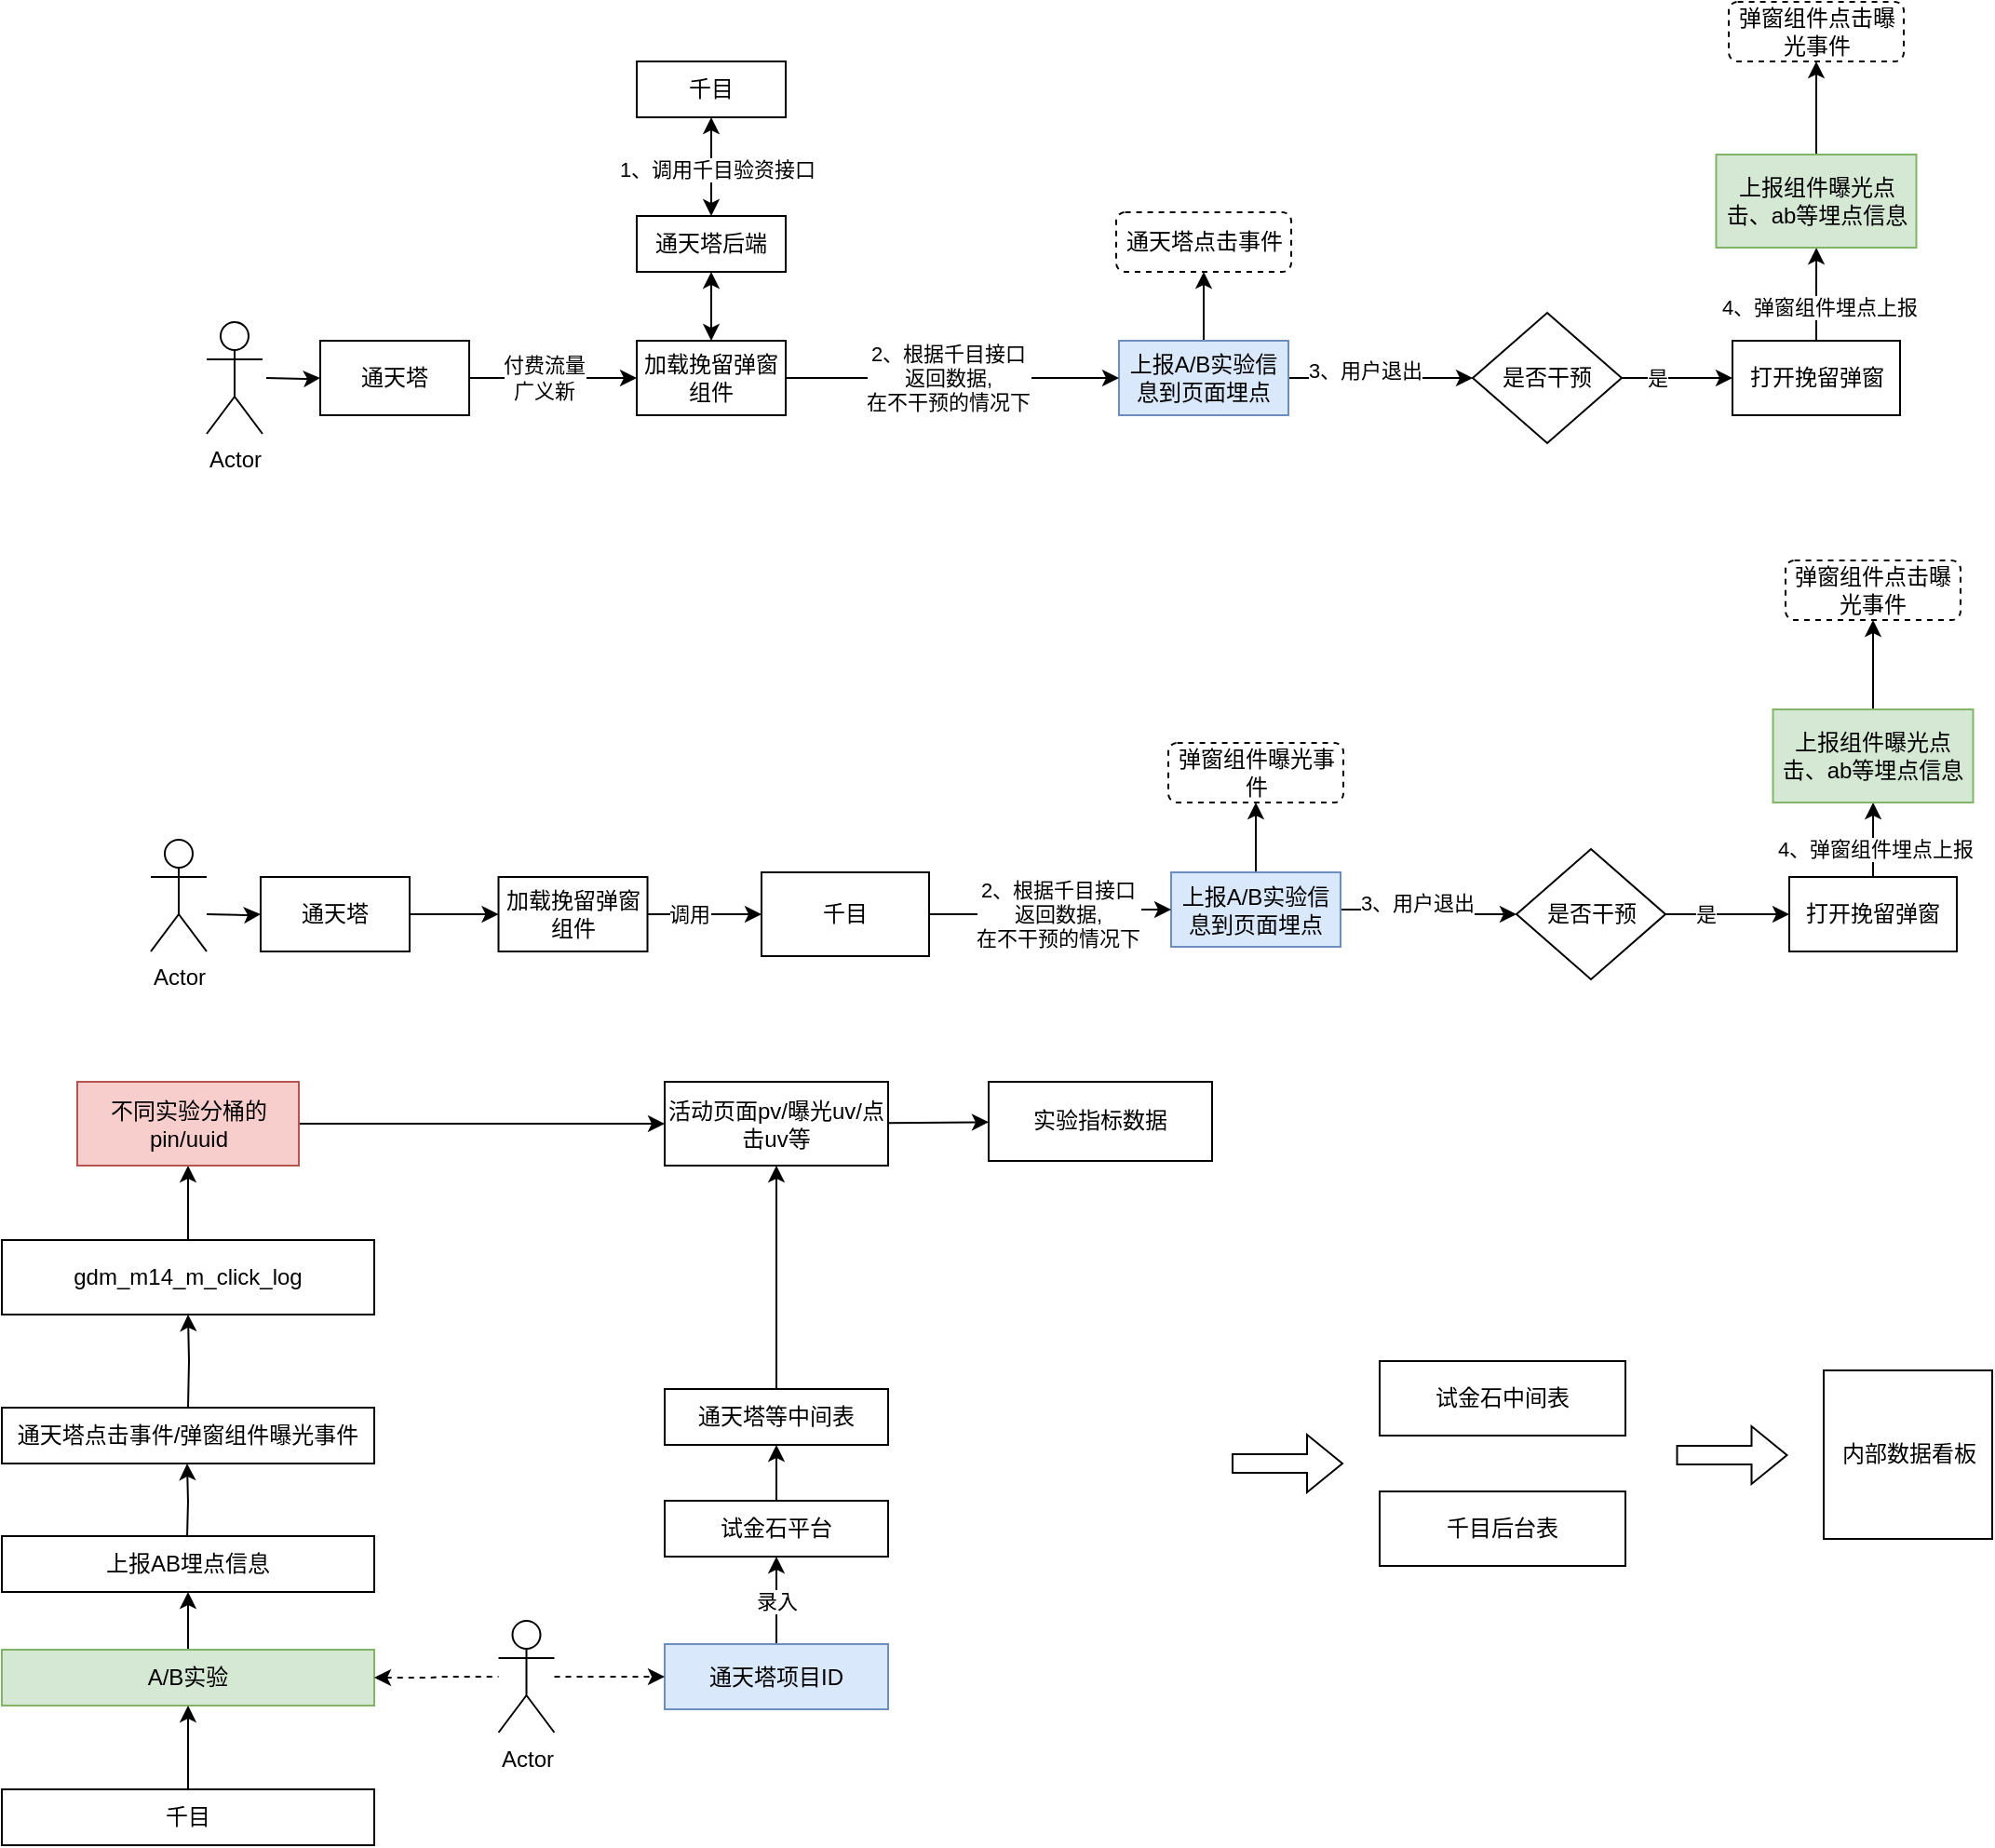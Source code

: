 <mxfile version="20.7.4" type="github">
  <diagram id="tU3NdO-Y4EInyNlEHVPN" name="第 1 页">
    <mxGraphModel dx="1517" dy="768" grid="1" gridSize="10" guides="1" tooltips="1" connect="1" arrows="1" fold="1" page="0" pageScale="1" pageWidth="827" pageHeight="1169" math="0" shadow="0">
      <root>
        <mxCell id="0" />
        <mxCell id="1" parent="0" />
        <mxCell id="geLESezv__AxwEPoky8h-3" value="" style="edgeStyle=orthogonalEdgeStyle;rounded=0;orthogonalLoop=1;jettySize=auto;html=1;" parent="1" target="geLESezv__AxwEPoky8h-2" edge="1">
          <mxGeometry relative="1" as="geometry">
            <mxPoint x="-48" y="232" as="sourcePoint" />
          </mxGeometry>
        </mxCell>
        <mxCell id="geLESezv__AxwEPoky8h-1" value="Actor" style="shape=umlActor;verticalLabelPosition=bottom;verticalAlign=top;html=1;outlineConnect=0;" parent="1" vertex="1">
          <mxGeometry x="-80" y="202" width="30" height="60" as="geometry" />
        </mxCell>
        <mxCell id="geLESezv__AxwEPoky8h-27" value="" style="edgeStyle=orthogonalEdgeStyle;rounded=0;orthogonalLoop=1;jettySize=auto;html=1;" parent="1" source="geLESezv__AxwEPoky8h-2" target="geLESezv__AxwEPoky8h-26" edge="1">
          <mxGeometry relative="1" as="geometry" />
        </mxCell>
        <mxCell id="geLESezv__AxwEPoky8h-28" value="付费流量&lt;br&gt;广义新" style="edgeLabel;html=1;align=center;verticalAlign=middle;resizable=0;points=[];" parent="geLESezv__AxwEPoky8h-27" vertex="1" connectable="0">
          <mxGeometry x="0.094" y="3" relative="1" as="geometry">
            <mxPoint x="-9" y="3" as="offset" />
          </mxGeometry>
        </mxCell>
        <mxCell id="geLESezv__AxwEPoky8h-2" value="通天塔" style="rounded=0;whiteSpace=wrap;html=1;" parent="1" vertex="1">
          <mxGeometry x="-19" y="212" width="80" height="40" as="geometry" />
        </mxCell>
        <mxCell id="geLESezv__AxwEPoky8h-15" value="" style="edgeStyle=orthogonalEdgeStyle;rounded=0;orthogonalLoop=1;jettySize=auto;html=1;entryX=0;entryY=0.5;entryDx=0;entryDy=0;" parent="1" source="geLESezv__AxwEPoky8h-7" target="geLESezv__AxwEPoky8h-18" edge="1">
          <mxGeometry relative="1" as="geometry">
            <mxPoint x="560" y="232" as="targetPoint" />
          </mxGeometry>
        </mxCell>
        <mxCell id="geLESezv__AxwEPoky8h-16" value="3、用户退出" style="edgeLabel;html=1;align=center;verticalAlign=middle;resizable=0;points=[];" parent="geLESezv__AxwEPoky8h-15" vertex="1" connectable="0">
          <mxGeometry x="-0.167" y="4" relative="1" as="geometry">
            <mxPoint as="offset" />
          </mxGeometry>
        </mxCell>
        <mxCell id="IoTLMKOI9Jm8SQ5aogrg-49" value="" style="edgeStyle=none;rounded=0;orthogonalLoop=1;jettySize=auto;html=1;" edge="1" parent="1" source="geLESezv__AxwEPoky8h-7" target="IoTLMKOI9Jm8SQ5aogrg-47">
          <mxGeometry relative="1" as="geometry" />
        </mxCell>
        <mxCell id="geLESezv__AxwEPoky8h-7" value="上报A/B实验信息到页面埋点" style="rounded=0;whiteSpace=wrap;html=1;fillColor=#dae8fc;strokeColor=#6c8ebf;" parent="1" vertex="1">
          <mxGeometry x="410" y="212" width="91" height="40" as="geometry" />
        </mxCell>
        <mxCell id="geLESezv__AxwEPoky8h-20" value="" style="edgeStyle=orthogonalEdgeStyle;rounded=0;orthogonalLoop=1;jettySize=auto;html=1;exitX=1;exitY=0.5;exitDx=0;exitDy=0;" parent="1" source="geLESezv__AxwEPoky8h-18" target="geLESezv__AxwEPoky8h-19" edge="1">
          <mxGeometry relative="1" as="geometry">
            <mxPoint x="690" y="232" as="sourcePoint" />
          </mxGeometry>
        </mxCell>
        <mxCell id="geLESezv__AxwEPoky8h-21" value="是" style="edgeLabel;html=1;align=center;verticalAlign=middle;resizable=0;points=[];" parent="geLESezv__AxwEPoky8h-20" vertex="1" connectable="0">
          <mxGeometry x="-0.367" relative="1" as="geometry">
            <mxPoint as="offset" />
          </mxGeometry>
        </mxCell>
        <mxCell id="geLESezv__AxwEPoky8h-18" value="是否干预" style="rhombus;whiteSpace=wrap;html=1;" parent="1" vertex="1">
          <mxGeometry x="600" y="197" width="80" height="70" as="geometry" />
        </mxCell>
        <mxCell id="geLESezv__AxwEPoky8h-23" value="" style="edgeStyle=orthogonalEdgeStyle;rounded=0;orthogonalLoop=1;jettySize=auto;html=1;" parent="1" source="geLESezv__AxwEPoky8h-19" target="geLESezv__AxwEPoky8h-22" edge="1">
          <mxGeometry relative="1" as="geometry" />
        </mxCell>
        <mxCell id="geLESezv__AxwEPoky8h-24" value="4、弹窗组件埋点上报" style="edgeLabel;html=1;align=center;verticalAlign=middle;resizable=0;points=[];" parent="geLESezv__AxwEPoky8h-23" vertex="1" connectable="0">
          <mxGeometry x="-0.262" y="-1" relative="1" as="geometry">
            <mxPoint as="offset" />
          </mxGeometry>
        </mxCell>
        <mxCell id="geLESezv__AxwEPoky8h-19" value="打开挽留弹窗" style="whiteSpace=wrap;html=1;" parent="1" vertex="1">
          <mxGeometry x="739.5" y="212" width="90" height="40" as="geometry" />
        </mxCell>
        <mxCell id="IoTLMKOI9Jm8SQ5aogrg-54" value="" style="edgeStyle=none;rounded=0;orthogonalLoop=1;jettySize=auto;html=1;" edge="1" parent="1" source="geLESezv__AxwEPoky8h-22" target="IoTLMKOI9Jm8SQ5aogrg-53">
          <mxGeometry relative="1" as="geometry" />
        </mxCell>
        <mxCell id="geLESezv__AxwEPoky8h-22" value="上报组件曝光点击、ab等埋点信息" style="whiteSpace=wrap;html=1;fillColor=#d5e8d4;strokeColor=#82b366;" parent="1" vertex="1">
          <mxGeometry x="730.75" y="112" width="107.5" height="50" as="geometry" />
        </mxCell>
        <mxCell id="geLESezv__AxwEPoky8h-30" value="" style="edgeStyle=orthogonalEdgeStyle;rounded=0;orthogonalLoop=1;jettySize=auto;html=1;startArrow=classic;startFill=1;" parent="1" source="geLESezv__AxwEPoky8h-26" target="geLESezv__AxwEPoky8h-29" edge="1">
          <mxGeometry relative="1" as="geometry" />
        </mxCell>
        <mxCell id="geLESezv__AxwEPoky8h-36" value="" style="edgeStyle=orthogonalEdgeStyle;rounded=0;orthogonalLoop=1;jettySize=auto;html=1;" parent="1" source="geLESezv__AxwEPoky8h-26" target="geLESezv__AxwEPoky8h-7" edge="1">
          <mxGeometry relative="1" as="geometry" />
        </mxCell>
        <mxCell id="geLESezv__AxwEPoky8h-37" value="2、根据千目接口&lt;br style=&quot;border-color: var(--border-color);&quot;&gt;返回数据,&lt;br&gt;在不干预的情况下" style="edgeLabel;html=1;align=center;verticalAlign=middle;resizable=0;points=[];" parent="geLESezv__AxwEPoky8h-36" vertex="1" connectable="0">
          <mxGeometry x="-0.22" y="-1" relative="1" as="geometry">
            <mxPoint x="17" y="-1" as="offset" />
          </mxGeometry>
        </mxCell>
        <mxCell id="geLESezv__AxwEPoky8h-26" value="加载挽留弹窗组件" style="rounded=0;whiteSpace=wrap;html=1;" parent="1" vertex="1">
          <mxGeometry x="151" y="212" width="80" height="40" as="geometry" />
        </mxCell>
        <mxCell id="geLESezv__AxwEPoky8h-34" value="" style="edgeStyle=orthogonalEdgeStyle;rounded=0;orthogonalLoop=1;jettySize=auto;html=1;startArrow=classic;startFill=1;" parent="1" source="geLESezv__AxwEPoky8h-29" target="geLESezv__AxwEPoky8h-33" edge="1">
          <mxGeometry relative="1" as="geometry" />
        </mxCell>
        <mxCell id="geLESezv__AxwEPoky8h-35" value="1、调用千目验资接口" style="edgeLabel;html=1;align=center;verticalAlign=middle;resizable=0;points=[];" parent="geLESezv__AxwEPoky8h-34" vertex="1" connectable="0">
          <mxGeometry x="-0.033" y="-3" relative="1" as="geometry">
            <mxPoint as="offset" />
          </mxGeometry>
        </mxCell>
        <mxCell id="geLESezv__AxwEPoky8h-29" value="通天塔后端" style="rounded=0;whiteSpace=wrap;html=1;" parent="1" vertex="1">
          <mxGeometry x="151" y="145" width="80" height="30" as="geometry" />
        </mxCell>
        <mxCell id="geLESezv__AxwEPoky8h-33" value="千目" style="rounded=0;whiteSpace=wrap;html=1;" parent="1" vertex="1">
          <mxGeometry x="151" y="62" width="80" height="30" as="geometry" />
        </mxCell>
        <mxCell id="IoTLMKOI9Jm8SQ5aogrg-69" value="" style="edgeStyle=none;rounded=0;orthogonalLoop=1;jettySize=auto;html=1;" edge="1" parent="1" source="5Rg2fetcnfwRAlsVNBfH-1" target="5Rg2fetcnfwRAlsVNBfH-10">
          <mxGeometry relative="1" as="geometry" />
        </mxCell>
        <mxCell id="5Rg2fetcnfwRAlsVNBfH-1" value="gdm_m14_m_click_log" style="rounded=0;whiteSpace=wrap;html=1;" parent="1" vertex="1">
          <mxGeometry x="-190" y="695" width="200" height="40" as="geometry" />
        </mxCell>
        <mxCell id="5Rg2fetcnfwRAlsVNBfH-7" value="" style="edgeStyle=orthogonalEdgeStyle;rounded=0;orthogonalLoop=1;jettySize=auto;html=1;" parent="1" target="5Rg2fetcnfwRAlsVNBfH-1" edge="1">
          <mxGeometry relative="1" as="geometry">
            <mxPoint x="-90" y="785" as="sourcePoint" />
          </mxGeometry>
        </mxCell>
        <mxCell id="5Rg2fetcnfwRAlsVNBfH-8" value="" style="edgeStyle=orthogonalEdgeStyle;rounded=0;orthogonalLoop=1;jettySize=auto;html=1;" parent="1" edge="1">
          <mxGeometry relative="1" as="geometry">
            <mxPoint x="-90.5" y="855" as="sourcePoint" />
            <mxPoint x="-90.5" y="815" as="targetPoint" />
          </mxGeometry>
        </mxCell>
        <mxCell id="5Rg2fetcnfwRAlsVNBfH-12" style="edgeStyle=orthogonalEdgeStyle;rounded=0;orthogonalLoop=1;jettySize=auto;html=1;entryX=0;entryY=0.5;entryDx=0;entryDy=0;startArrow=none;startFill=0;" parent="1" source="5Rg2fetcnfwRAlsVNBfH-10" target="5Rg2fetcnfwRAlsVNBfH-11" edge="1">
          <mxGeometry relative="1" as="geometry" />
        </mxCell>
        <mxCell id="5Rg2fetcnfwRAlsVNBfH-10" value="不同实验分桶的pin/uuid" style="rounded=0;whiteSpace=wrap;html=1;fillColor=#f8cecc;strokeColor=#b85450;" parent="1" vertex="1">
          <mxGeometry x="-149.5" y="610" width="119" height="45" as="geometry" />
        </mxCell>
        <mxCell id="IoTLMKOI9Jm8SQ5aogrg-60" value="" style="edgeStyle=none;rounded=0;orthogonalLoop=1;jettySize=auto;html=1;" edge="1" parent="1" source="5Rg2fetcnfwRAlsVNBfH-11" target="5Rg2fetcnfwRAlsVNBfH-22">
          <mxGeometry relative="1" as="geometry" />
        </mxCell>
        <mxCell id="5Rg2fetcnfwRAlsVNBfH-11" value="活动页面pv/曝光uv/点击uv等" style="rounded=0;whiteSpace=wrap;html=1;" parent="1" vertex="1">
          <mxGeometry x="166" y="610" width="120" height="45" as="geometry" />
        </mxCell>
        <mxCell id="5Rg2fetcnfwRAlsVNBfH-15" value="通天塔点击事件/弹窗组件曝光事件" style="rounded=0;whiteSpace=wrap;html=1;" parent="1" vertex="1">
          <mxGeometry x="-190" y="785" width="200" height="30" as="geometry" />
        </mxCell>
        <mxCell id="5Rg2fetcnfwRAlsVNBfH-16" value="上报AB埋点信息" style="rounded=0;whiteSpace=wrap;html=1;" parent="1" vertex="1">
          <mxGeometry x="-190" y="854" width="200" height="30" as="geometry" />
        </mxCell>
        <mxCell id="5Rg2fetcnfwRAlsVNBfH-43" value="" style="edgeStyle=none;rounded=0;orthogonalLoop=1;jettySize=auto;html=1;startArrow=none;startFill=0;" parent="1" source="5Rg2fetcnfwRAlsVNBfH-17" target="5Rg2fetcnfwRAlsVNBfH-35" edge="1">
          <mxGeometry relative="1" as="geometry" />
        </mxCell>
        <mxCell id="5Rg2fetcnfwRAlsVNBfH-17" value="试金石平台" style="rounded=0;whiteSpace=wrap;html=1;" parent="1" vertex="1">
          <mxGeometry x="166" y="835" width="120" height="30" as="geometry" />
        </mxCell>
        <mxCell id="5Rg2fetcnfwRAlsVNBfH-26" value="" style="edgeStyle=orthogonalEdgeStyle;rounded=0;orthogonalLoop=1;jettySize=auto;html=1;" parent="1" source="5Rg2fetcnfwRAlsVNBfH-18" target="5Rg2fetcnfwRAlsVNBfH-17" edge="1">
          <mxGeometry relative="1" as="geometry" />
        </mxCell>
        <mxCell id="IoTLMKOI9Jm8SQ5aogrg-7" value="录入" style="edgeLabel;html=1;align=center;verticalAlign=middle;resizable=0;points=[];" vertex="1" connectable="0" parent="5Rg2fetcnfwRAlsVNBfH-26">
          <mxGeometry x="0.52" relative="1" as="geometry">
            <mxPoint y="12" as="offset" />
          </mxGeometry>
        </mxCell>
        <mxCell id="5Rg2fetcnfwRAlsVNBfH-18" value="通天塔项目ID" style="rounded=0;whiteSpace=wrap;html=1;fillColor=#dae8fc;strokeColor=#6c8ebf;" parent="1" vertex="1">
          <mxGeometry x="166" y="912" width="120" height="35" as="geometry" />
        </mxCell>
        <mxCell id="5Rg2fetcnfwRAlsVNBfH-22" value="实验指标数据" style="rounded=0;whiteSpace=wrap;html=1;" parent="1" vertex="1">
          <mxGeometry x="340" y="610" width="120" height="42.5" as="geometry" />
        </mxCell>
        <mxCell id="5Rg2fetcnfwRAlsVNBfH-24" value="" style="edgeStyle=orthogonalEdgeStyle;rounded=0;orthogonalLoop=1;jettySize=auto;html=1;" parent="1" source="5Rg2fetcnfwRAlsVNBfH-23" target="5Rg2fetcnfwRAlsVNBfH-16" edge="1">
          <mxGeometry relative="1" as="geometry" />
        </mxCell>
        <mxCell id="5Rg2fetcnfwRAlsVNBfH-27" style="edgeStyle=entityRelationEdgeStyle;rounded=0;orthogonalLoop=1;jettySize=auto;html=1;exitX=1;exitY=0.5;exitDx=0;exitDy=0;entryX=0;entryY=0.5;entryDx=0;entryDy=0;dashed=1;startArrow=none;startFill=1;" parent="1" source="IoTLMKOI9Jm8SQ5aogrg-11" target="5Rg2fetcnfwRAlsVNBfH-18" edge="1">
          <mxGeometry relative="1" as="geometry" />
        </mxCell>
        <mxCell id="5Rg2fetcnfwRAlsVNBfH-23" value="A/B实验" style="rounded=0;whiteSpace=wrap;html=1;fillColor=#d5e8d4;strokeColor=#82b366;" parent="1" vertex="1">
          <mxGeometry x="-190" y="915" width="200" height="30" as="geometry" />
        </mxCell>
        <mxCell id="5Rg2fetcnfwRAlsVNBfH-44" value="" style="edgeStyle=none;rounded=0;orthogonalLoop=1;jettySize=auto;html=1;startArrow=none;startFill=0;" parent="1" source="5Rg2fetcnfwRAlsVNBfH-35" target="5Rg2fetcnfwRAlsVNBfH-11" edge="1">
          <mxGeometry relative="1" as="geometry" />
        </mxCell>
        <mxCell id="5Rg2fetcnfwRAlsVNBfH-35" value="通天塔等中间表" style="rounded=0;whiteSpace=wrap;html=1;" parent="1" vertex="1">
          <mxGeometry x="166" y="775" width="120" height="30" as="geometry" />
        </mxCell>
        <mxCell id="IoTLMKOI9Jm8SQ5aogrg-13" value="" style="edgeStyle=orthogonalEdgeStyle;rounded=0;orthogonalLoop=1;jettySize=auto;html=1;" edge="1" parent="1" target="IoTLMKOI9Jm8SQ5aogrg-17">
          <mxGeometry relative="1" as="geometry">
            <mxPoint x="-80" y="520" as="sourcePoint" />
          </mxGeometry>
        </mxCell>
        <mxCell id="IoTLMKOI9Jm8SQ5aogrg-14" value="Actor" style="shape=umlActor;verticalLabelPosition=bottom;verticalAlign=top;html=1;outlineConnect=0;" vertex="1" parent="1">
          <mxGeometry x="-110" y="480" width="30" height="60" as="geometry" />
        </mxCell>
        <mxCell id="IoTLMKOI9Jm8SQ5aogrg-15" value="" style="edgeStyle=orthogonalEdgeStyle;rounded=0;orthogonalLoop=1;jettySize=auto;html=1;" edge="1" parent="1" source="IoTLMKOI9Jm8SQ5aogrg-17" target="IoTLMKOI9Jm8SQ5aogrg-31">
          <mxGeometry relative="1" as="geometry" />
        </mxCell>
        <mxCell id="IoTLMKOI9Jm8SQ5aogrg-17" value="通天塔" style="rounded=0;whiteSpace=wrap;html=1;" vertex="1" parent="1">
          <mxGeometry x="-51" y="500" width="80" height="40" as="geometry" />
        </mxCell>
        <mxCell id="IoTLMKOI9Jm8SQ5aogrg-18" value="" style="edgeStyle=orthogonalEdgeStyle;rounded=0;orthogonalLoop=1;jettySize=auto;html=1;entryX=0;entryY=0.5;entryDx=0;entryDy=0;" edge="1" parent="1" source="IoTLMKOI9Jm8SQ5aogrg-20" target="IoTLMKOI9Jm8SQ5aogrg-23">
          <mxGeometry relative="1" as="geometry">
            <mxPoint x="599.25" y="530" as="targetPoint" />
          </mxGeometry>
        </mxCell>
        <mxCell id="IoTLMKOI9Jm8SQ5aogrg-19" value="3、用户退出" style="edgeLabel;html=1;align=center;verticalAlign=middle;resizable=0;points=[];" vertex="1" connectable="0" parent="IoTLMKOI9Jm8SQ5aogrg-18">
          <mxGeometry x="-0.167" y="4" relative="1" as="geometry">
            <mxPoint as="offset" />
          </mxGeometry>
        </mxCell>
        <mxCell id="IoTLMKOI9Jm8SQ5aogrg-51" value="" style="edgeStyle=none;rounded=0;orthogonalLoop=1;jettySize=auto;html=1;" edge="1" parent="1" source="IoTLMKOI9Jm8SQ5aogrg-20" target="IoTLMKOI9Jm8SQ5aogrg-50">
          <mxGeometry relative="1" as="geometry" />
        </mxCell>
        <mxCell id="IoTLMKOI9Jm8SQ5aogrg-20" value="上报A/B实验信息到页面埋点" style="rounded=0;whiteSpace=wrap;html=1;fillColor=#dae8fc;strokeColor=#6c8ebf;" vertex="1" parent="1">
          <mxGeometry x="438" y="497.5" width="91" height="40" as="geometry" />
        </mxCell>
        <mxCell id="IoTLMKOI9Jm8SQ5aogrg-21" value="" style="edgeStyle=orthogonalEdgeStyle;rounded=0;orthogonalLoop=1;jettySize=auto;html=1;exitX=1;exitY=0.5;exitDx=0;exitDy=0;" edge="1" parent="1" source="IoTLMKOI9Jm8SQ5aogrg-23" target="IoTLMKOI9Jm8SQ5aogrg-26">
          <mxGeometry relative="1" as="geometry">
            <mxPoint x="729.25" y="530" as="sourcePoint" />
          </mxGeometry>
        </mxCell>
        <mxCell id="IoTLMKOI9Jm8SQ5aogrg-22" value="是" style="edgeLabel;html=1;align=center;verticalAlign=middle;resizable=0;points=[];" vertex="1" connectable="0" parent="IoTLMKOI9Jm8SQ5aogrg-21">
          <mxGeometry x="-0.367" relative="1" as="geometry">
            <mxPoint as="offset" />
          </mxGeometry>
        </mxCell>
        <mxCell id="IoTLMKOI9Jm8SQ5aogrg-23" value="是否干预" style="rhombus;whiteSpace=wrap;html=1;" vertex="1" parent="1">
          <mxGeometry x="623.5" y="485" width="80" height="70" as="geometry" />
        </mxCell>
        <mxCell id="IoTLMKOI9Jm8SQ5aogrg-24" value="" style="edgeStyle=orthogonalEdgeStyle;rounded=0;orthogonalLoop=1;jettySize=auto;html=1;" edge="1" parent="1" source="IoTLMKOI9Jm8SQ5aogrg-26" target="IoTLMKOI9Jm8SQ5aogrg-27">
          <mxGeometry relative="1" as="geometry" />
        </mxCell>
        <mxCell id="IoTLMKOI9Jm8SQ5aogrg-25" value="4、弹窗组件埋点上报" style="edgeLabel;html=1;align=center;verticalAlign=middle;resizable=0;points=[];" vertex="1" connectable="0" parent="IoTLMKOI9Jm8SQ5aogrg-24">
          <mxGeometry x="-0.262" y="-1" relative="1" as="geometry">
            <mxPoint as="offset" />
          </mxGeometry>
        </mxCell>
        <mxCell id="IoTLMKOI9Jm8SQ5aogrg-26" value="打开挽留弹窗" style="whiteSpace=wrap;html=1;" vertex="1" parent="1">
          <mxGeometry x="770" y="500" width="90" height="40" as="geometry" />
        </mxCell>
        <mxCell id="IoTLMKOI9Jm8SQ5aogrg-55" value="" style="edgeStyle=none;rounded=0;orthogonalLoop=1;jettySize=auto;html=1;" edge="1" parent="1" source="IoTLMKOI9Jm8SQ5aogrg-27" target="IoTLMKOI9Jm8SQ5aogrg-52">
          <mxGeometry relative="1" as="geometry" />
        </mxCell>
        <mxCell id="IoTLMKOI9Jm8SQ5aogrg-27" value="上报组件曝光点击、ab等埋点信息" style="whiteSpace=wrap;html=1;fillColor=#d5e8d4;strokeColor=#82b366;" vertex="1" parent="1">
          <mxGeometry x="761.25" y="410" width="107.5" height="50" as="geometry" />
        </mxCell>
        <mxCell id="IoTLMKOI9Jm8SQ5aogrg-29" value="" style="edgeStyle=orthogonalEdgeStyle;rounded=0;orthogonalLoop=1;jettySize=auto;html=1;exitX=1;exitY=0.5;exitDx=0;exitDy=0;" edge="1" parent="1" source="IoTLMKOI9Jm8SQ5aogrg-36" target="IoTLMKOI9Jm8SQ5aogrg-20">
          <mxGeometry relative="1" as="geometry" />
        </mxCell>
        <mxCell id="IoTLMKOI9Jm8SQ5aogrg-30" value="2、根据千目接口&lt;br style=&quot;border-color: var(--border-color);&quot;&gt;返回数据,&lt;br&gt;在不干预的情况下" style="edgeLabel;html=1;align=center;verticalAlign=middle;resizable=0;points=[];" vertex="1" connectable="0" parent="IoTLMKOI9Jm8SQ5aogrg-29">
          <mxGeometry x="-0.22" y="-1" relative="1" as="geometry">
            <mxPoint x="17" y="-1" as="offset" />
          </mxGeometry>
        </mxCell>
        <mxCell id="IoTLMKOI9Jm8SQ5aogrg-37" value="" style="edgeStyle=orthogonalEdgeStyle;rounded=0;orthogonalLoop=1;jettySize=auto;html=1;" edge="1" parent="1" source="IoTLMKOI9Jm8SQ5aogrg-31" target="IoTLMKOI9Jm8SQ5aogrg-36">
          <mxGeometry relative="1" as="geometry" />
        </mxCell>
        <mxCell id="IoTLMKOI9Jm8SQ5aogrg-38" value="调用" style="edgeLabel;html=1;align=center;verticalAlign=middle;resizable=0;points=[];" vertex="1" connectable="0" parent="IoTLMKOI9Jm8SQ5aogrg-37">
          <mxGeometry x="-0.274" y="2" relative="1" as="geometry">
            <mxPoint y="2" as="offset" />
          </mxGeometry>
        </mxCell>
        <mxCell id="IoTLMKOI9Jm8SQ5aogrg-31" value="加载挽留弹窗组件" style="rounded=0;whiteSpace=wrap;html=1;" vertex="1" parent="1">
          <mxGeometry x="76.75" y="500" width="80" height="40" as="geometry" />
        </mxCell>
        <mxCell id="IoTLMKOI9Jm8SQ5aogrg-36" value="千目" style="rounded=0;whiteSpace=wrap;html=1;" vertex="1" parent="1">
          <mxGeometry x="218" y="497.5" width="90" height="45" as="geometry" />
        </mxCell>
        <mxCell id="IoTLMKOI9Jm8SQ5aogrg-47" value="通天塔点击事件" style="rounded=1;whiteSpace=wrap;html=1;dashed=1;" vertex="1" parent="1">
          <mxGeometry x="408.5" y="143" width="94" height="32" as="geometry" />
        </mxCell>
        <mxCell id="IoTLMKOI9Jm8SQ5aogrg-50" value="弹窗组件曝光事件" style="rounded=1;whiteSpace=wrap;html=1;dashed=1;" vertex="1" parent="1">
          <mxGeometry x="436.5" y="428" width="94" height="32" as="geometry" />
        </mxCell>
        <mxCell id="IoTLMKOI9Jm8SQ5aogrg-52" value="弹窗组件点击曝光事件" style="rounded=1;whiteSpace=wrap;html=1;dashed=1;" vertex="1" parent="1">
          <mxGeometry x="768" y="330" width="94" height="32" as="geometry" />
        </mxCell>
        <mxCell id="IoTLMKOI9Jm8SQ5aogrg-53" value="弹窗组件点击曝光事件" style="rounded=1;whiteSpace=wrap;html=1;dashed=1;" vertex="1" parent="1">
          <mxGeometry x="737.5" y="30" width="94" height="32" as="geometry" />
        </mxCell>
        <mxCell id="IoTLMKOI9Jm8SQ5aogrg-11" value="Actor" style="shape=umlActor;verticalLabelPosition=bottom;verticalAlign=top;html=1;" vertex="1" parent="1">
          <mxGeometry x="76.75" y="899.5" width="30" height="60" as="geometry" />
        </mxCell>
        <mxCell id="IoTLMKOI9Jm8SQ5aogrg-56" value="" style="edgeStyle=entityRelationEdgeStyle;rounded=0;orthogonalLoop=1;jettySize=auto;html=1;exitX=1;exitY=0.5;exitDx=0;exitDy=0;entryX=0;entryY=0.5;entryDx=0;entryDy=0;dashed=1;startArrow=classic;startFill=1;endArrow=none;" edge="1" parent="1" source="5Rg2fetcnfwRAlsVNBfH-23" target="IoTLMKOI9Jm8SQ5aogrg-11">
          <mxGeometry relative="1" as="geometry">
            <mxPoint x="10" y="930" as="sourcePoint" />
            <mxPoint x="260" y="927.5" as="targetPoint" />
          </mxGeometry>
        </mxCell>
        <mxCell id="IoTLMKOI9Jm8SQ5aogrg-57" value="&lt;span style=&quot;color: rgba(0, 0, 0, 0); font-family: monospace; font-size: 0px; text-align: start;&quot;&gt;%3CmxGraphModel%3E%3Croot%3E%3CmxCell%20id%3D%220%22%2F%3E%3CmxCell%20id%3D%221%22%20parent%3D%220%22%2F%3E%3CmxCell%20id%3D%222%22%20value%3D%22%22%20style%3D%22shape%3DumlActor%3BverticalLabelPosition%3Dbottom%3BverticalAlign%3Dtop%3Bhtml%3D1%3BoutlineConnect%3D0%3B%22%20vertex%3D%221%22%20parent%3D%221%22%3E%3CmxGeometry%20x%3D%22311%22%20y%3D%22790%22%20width%3D%2230%22%20height%3D%2260%22%20as%3D%22geometry%22%2F%3E%3C%2FmxCell%3E%3C%2Froot%3E%3C%2FmxGraphModel%3E&lt;/span&gt;" style="edgeLabel;html=1;align=center;verticalAlign=middle;resizable=0;points=[];" vertex="1" connectable="0" parent="IoTLMKOI9Jm8SQ5aogrg-56">
          <mxGeometry x="-0.046" y="3" relative="1" as="geometry">
            <mxPoint as="offset" />
          </mxGeometry>
        </mxCell>
        <mxCell id="IoTLMKOI9Jm8SQ5aogrg-61" value="试金石中间表" style="rounded=0;whiteSpace=wrap;html=1;" vertex="1" parent="1">
          <mxGeometry x="550" y="760" width="132" height="40" as="geometry" />
        </mxCell>
        <mxCell id="IoTLMKOI9Jm8SQ5aogrg-63" value="千目后台表" style="rounded=0;whiteSpace=wrap;html=1;" vertex="1" parent="1">
          <mxGeometry x="550" y="830" width="132" height="40" as="geometry" />
        </mxCell>
        <mxCell id="IoTLMKOI9Jm8SQ5aogrg-65" value="" style="shape=flexArrow;endArrow=classic;html=1;rounded=0;" edge="1" parent="1">
          <mxGeometry width="50" height="50" relative="1" as="geometry">
            <mxPoint x="470.5" y="815" as="sourcePoint" />
            <mxPoint x="530.5" y="815" as="targetPoint" />
          </mxGeometry>
        </mxCell>
        <mxCell id="IoTLMKOI9Jm8SQ5aogrg-66" value="" style="shape=flexArrow;endArrow=classic;html=1;rounded=0;" edge="1" parent="1">
          <mxGeometry width="50" height="50" relative="1" as="geometry">
            <mxPoint x="709.25" y="810.5" as="sourcePoint" />
            <mxPoint x="769.25" y="810.5" as="targetPoint" />
          </mxGeometry>
        </mxCell>
        <mxCell id="IoTLMKOI9Jm8SQ5aogrg-67" value="内部数据看板" style="whiteSpace=wrap;html=1;aspect=fixed;" vertex="1" parent="1">
          <mxGeometry x="788.5" y="765" width="90.5" height="90.5" as="geometry" />
        </mxCell>
        <mxCell id="IoTLMKOI9Jm8SQ5aogrg-71" value="" style="edgeStyle=none;rounded=0;orthogonalLoop=1;jettySize=auto;html=1;startArrow=none;startFill=0;" edge="1" parent="1" source="IoTLMKOI9Jm8SQ5aogrg-70" target="5Rg2fetcnfwRAlsVNBfH-23">
          <mxGeometry relative="1" as="geometry" />
        </mxCell>
        <mxCell id="IoTLMKOI9Jm8SQ5aogrg-70" value="千目" style="rounded=0;whiteSpace=wrap;html=1;" vertex="1" parent="1">
          <mxGeometry x="-190" y="990" width="200" height="30" as="geometry" />
        </mxCell>
      </root>
    </mxGraphModel>
  </diagram>
</mxfile>
